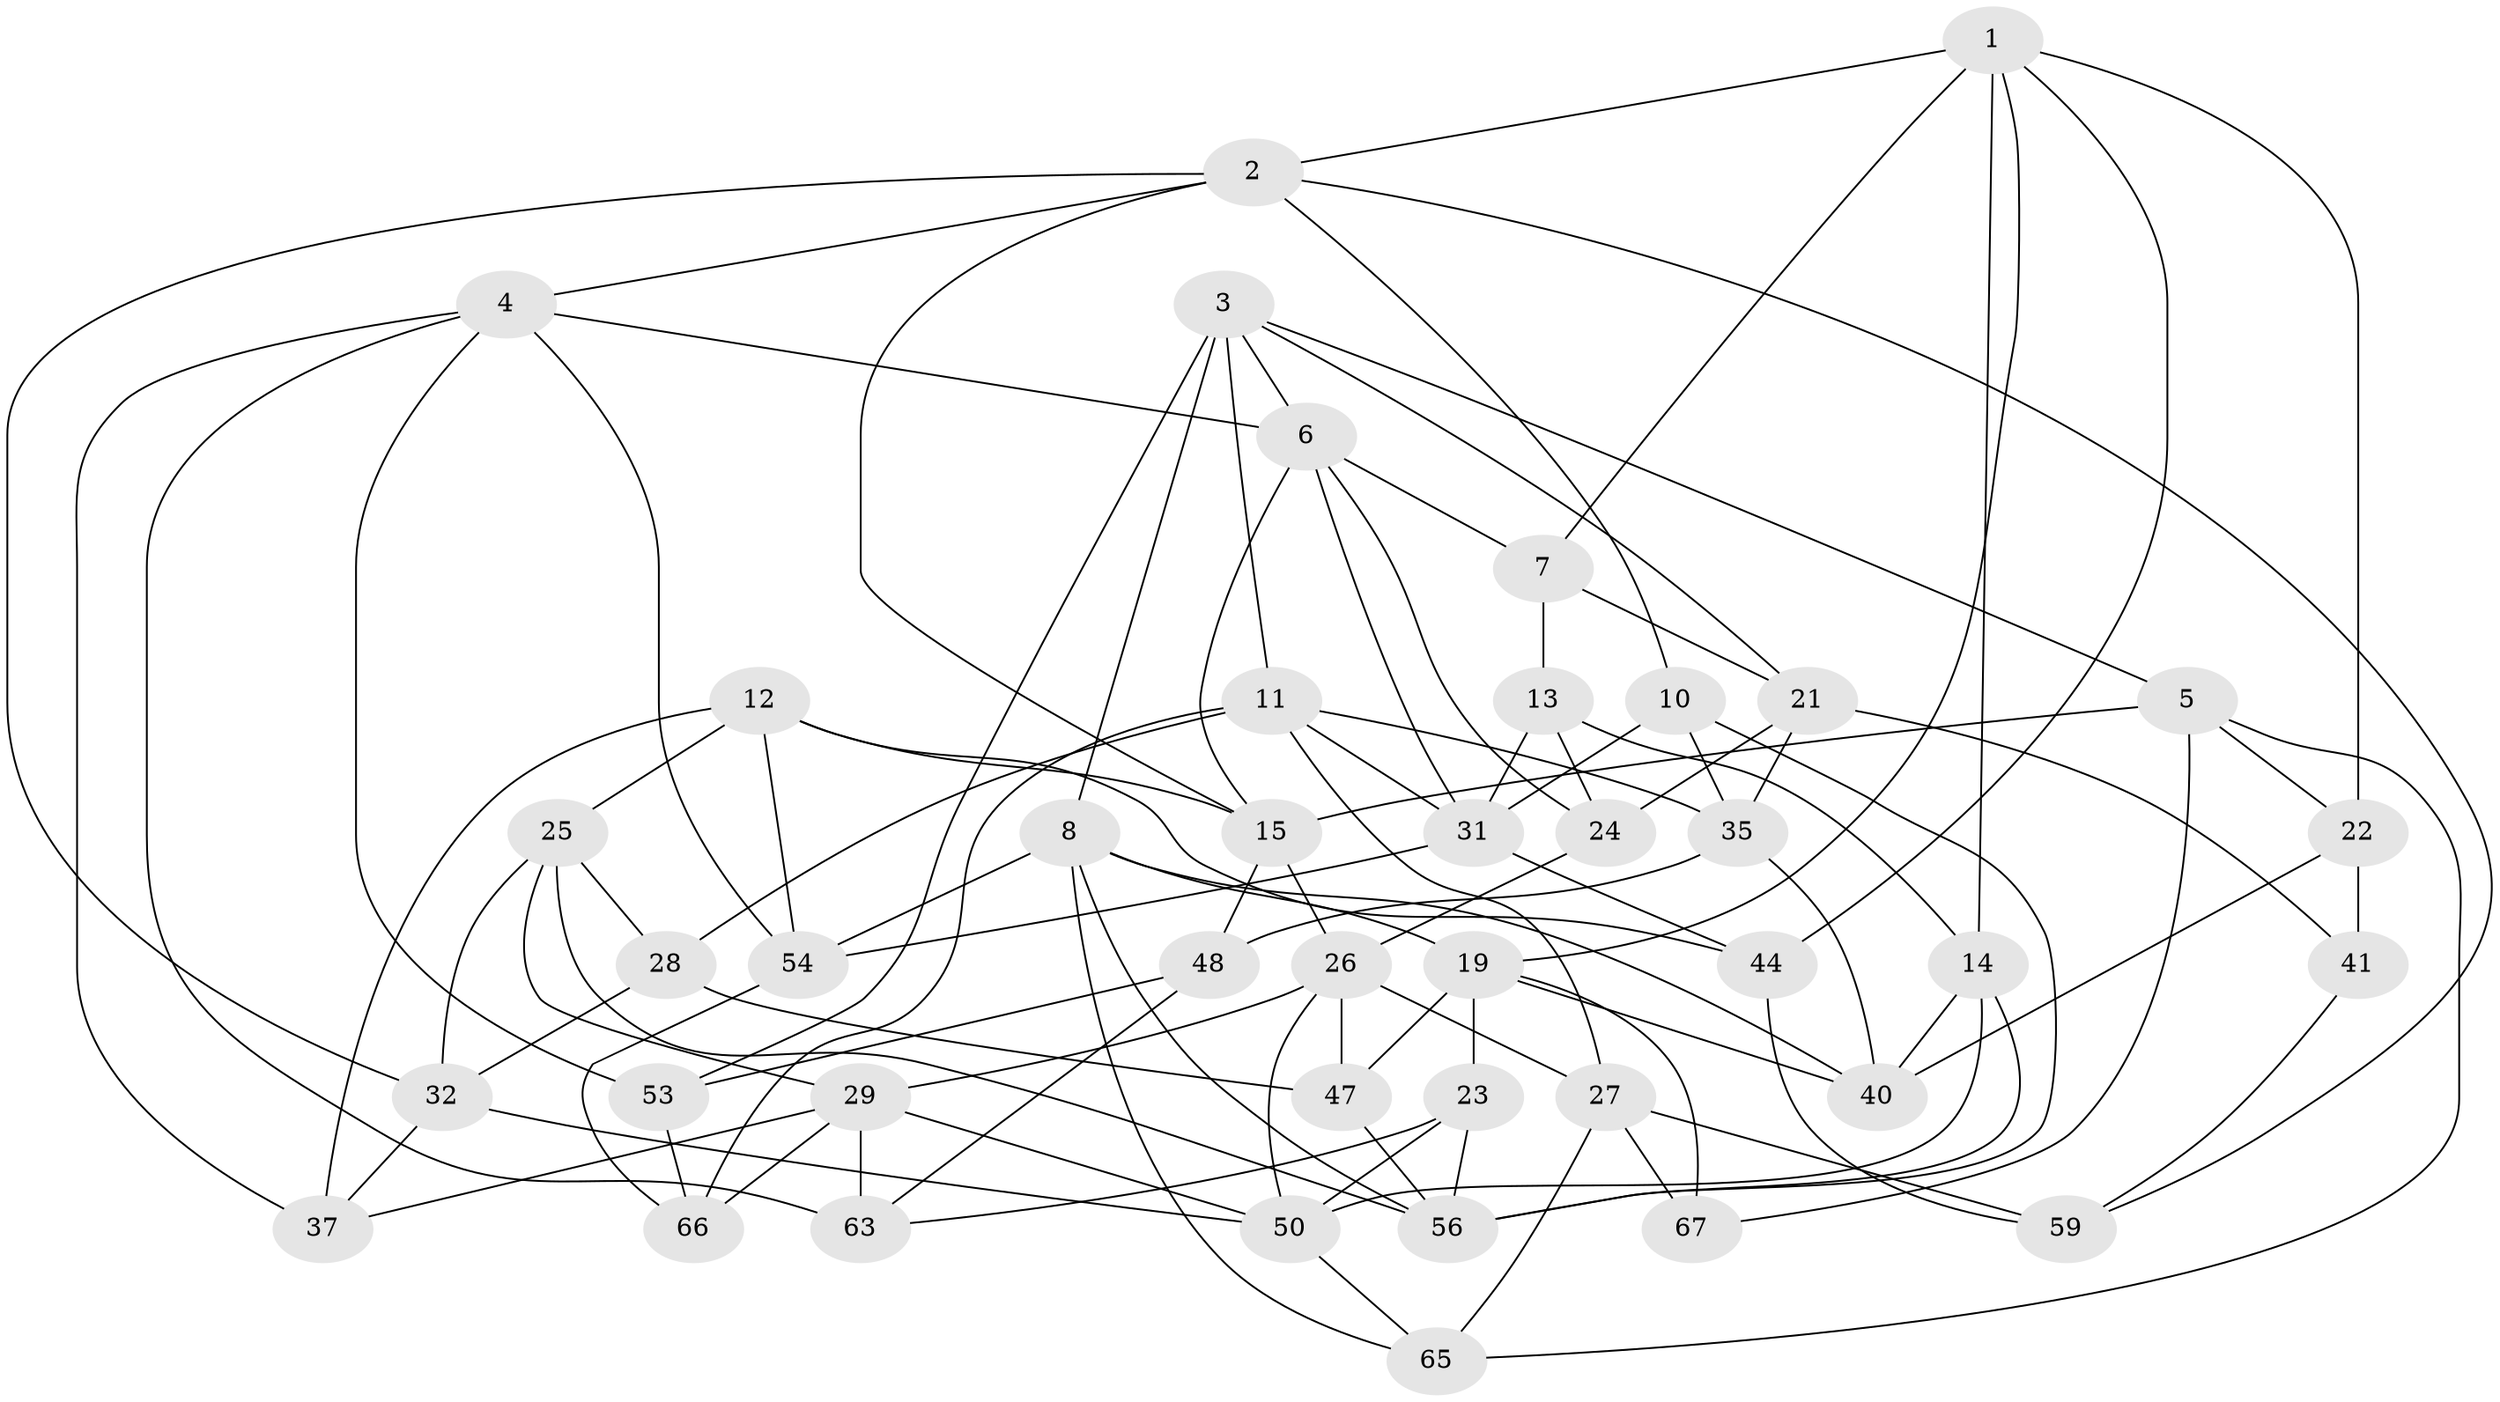// original degree distribution, {4: 1.0}
// Generated by graph-tools (version 1.1) at 2025/11/02/27/25 16:11:45]
// undirected, 42 vertices, 102 edges
graph export_dot {
graph [start="1"]
  node [color=gray90,style=filled];
  1 [super="+20"];
  2 [super="+62"];
  3 [super="+64"];
  4 [super="+9"];
  5 [super="+16"];
  6 [super="+17"];
  7;
  8 [super="+38"];
  10;
  11 [super="+39"];
  12 [super="+61"];
  13;
  14 [super="+45"];
  15 [super="+18"];
  19 [super="+33"];
  21 [super="+34"];
  22 [super="+42"];
  23;
  24;
  25 [super="+43"];
  26 [super="+58"];
  27 [super="+30"];
  28 [super="+46"];
  29 [super="+55"];
  31 [super="+36"];
  32 [super="+49"];
  35 [super="+52"];
  37;
  40 [super="+51"];
  41;
  44;
  47;
  48;
  50 [super="+60"];
  53;
  54 [super="+68"];
  56 [super="+57"];
  59;
  63;
  65;
  66;
  67;
  1 -- 7;
  1 -- 19;
  1 -- 14;
  1 -- 2;
  1 -- 44;
  1 -- 22;
  2 -- 10;
  2 -- 15;
  2 -- 32;
  2 -- 59;
  2 -- 4;
  3 -- 5;
  3 -- 8;
  3 -- 21;
  3 -- 53;
  3 -- 6;
  3 -- 11;
  4 -- 63;
  4 -- 53;
  4 -- 54;
  4 -- 37;
  4 -- 6;
  5 -- 22 [weight=2];
  5 -- 15;
  5 -- 65;
  5 -- 67;
  6 -- 7;
  6 -- 24;
  6 -- 31;
  6 -- 15;
  7 -- 21;
  7 -- 13;
  8 -- 56;
  8 -- 19;
  8 -- 65;
  8 -- 54;
  8 -- 40;
  10 -- 31;
  10 -- 56;
  10 -- 35;
  11 -- 66;
  11 -- 31;
  11 -- 35;
  11 -- 27;
  11 -- 28;
  12 -- 37;
  12 -- 25;
  12 -- 54 [weight=2];
  12 -- 44;
  12 -- 15;
  13 -- 24;
  13 -- 31;
  13 -- 14;
  14 -- 56;
  14 -- 40 [weight=2];
  14 -- 50;
  15 -- 26;
  15 -- 48;
  19 -- 40;
  19 -- 67;
  19 -- 47;
  19 -- 23;
  21 -- 24;
  21 -- 41;
  21 -- 35 [weight=2];
  22 -- 41 [weight=2];
  22 -- 40;
  23 -- 63;
  23 -- 56;
  23 -- 50;
  24 -- 26;
  25 -- 32;
  25 -- 28 [weight=2];
  25 -- 56;
  25 -- 29;
  26 -- 47;
  26 -- 27;
  26 -- 50;
  26 -- 29;
  27 -- 67 [weight=2];
  27 -- 65;
  27 -- 59;
  28 -- 47;
  28 -- 32 [weight=2];
  29 -- 63;
  29 -- 50;
  29 -- 66;
  29 -- 37;
  31 -- 44;
  31 -- 54;
  32 -- 50;
  32 -- 37;
  35 -- 48;
  35 -- 40;
  41 -- 59;
  44 -- 59;
  47 -- 56;
  48 -- 53;
  48 -- 63;
  50 -- 65;
  53 -- 66;
  54 -- 66;
}

